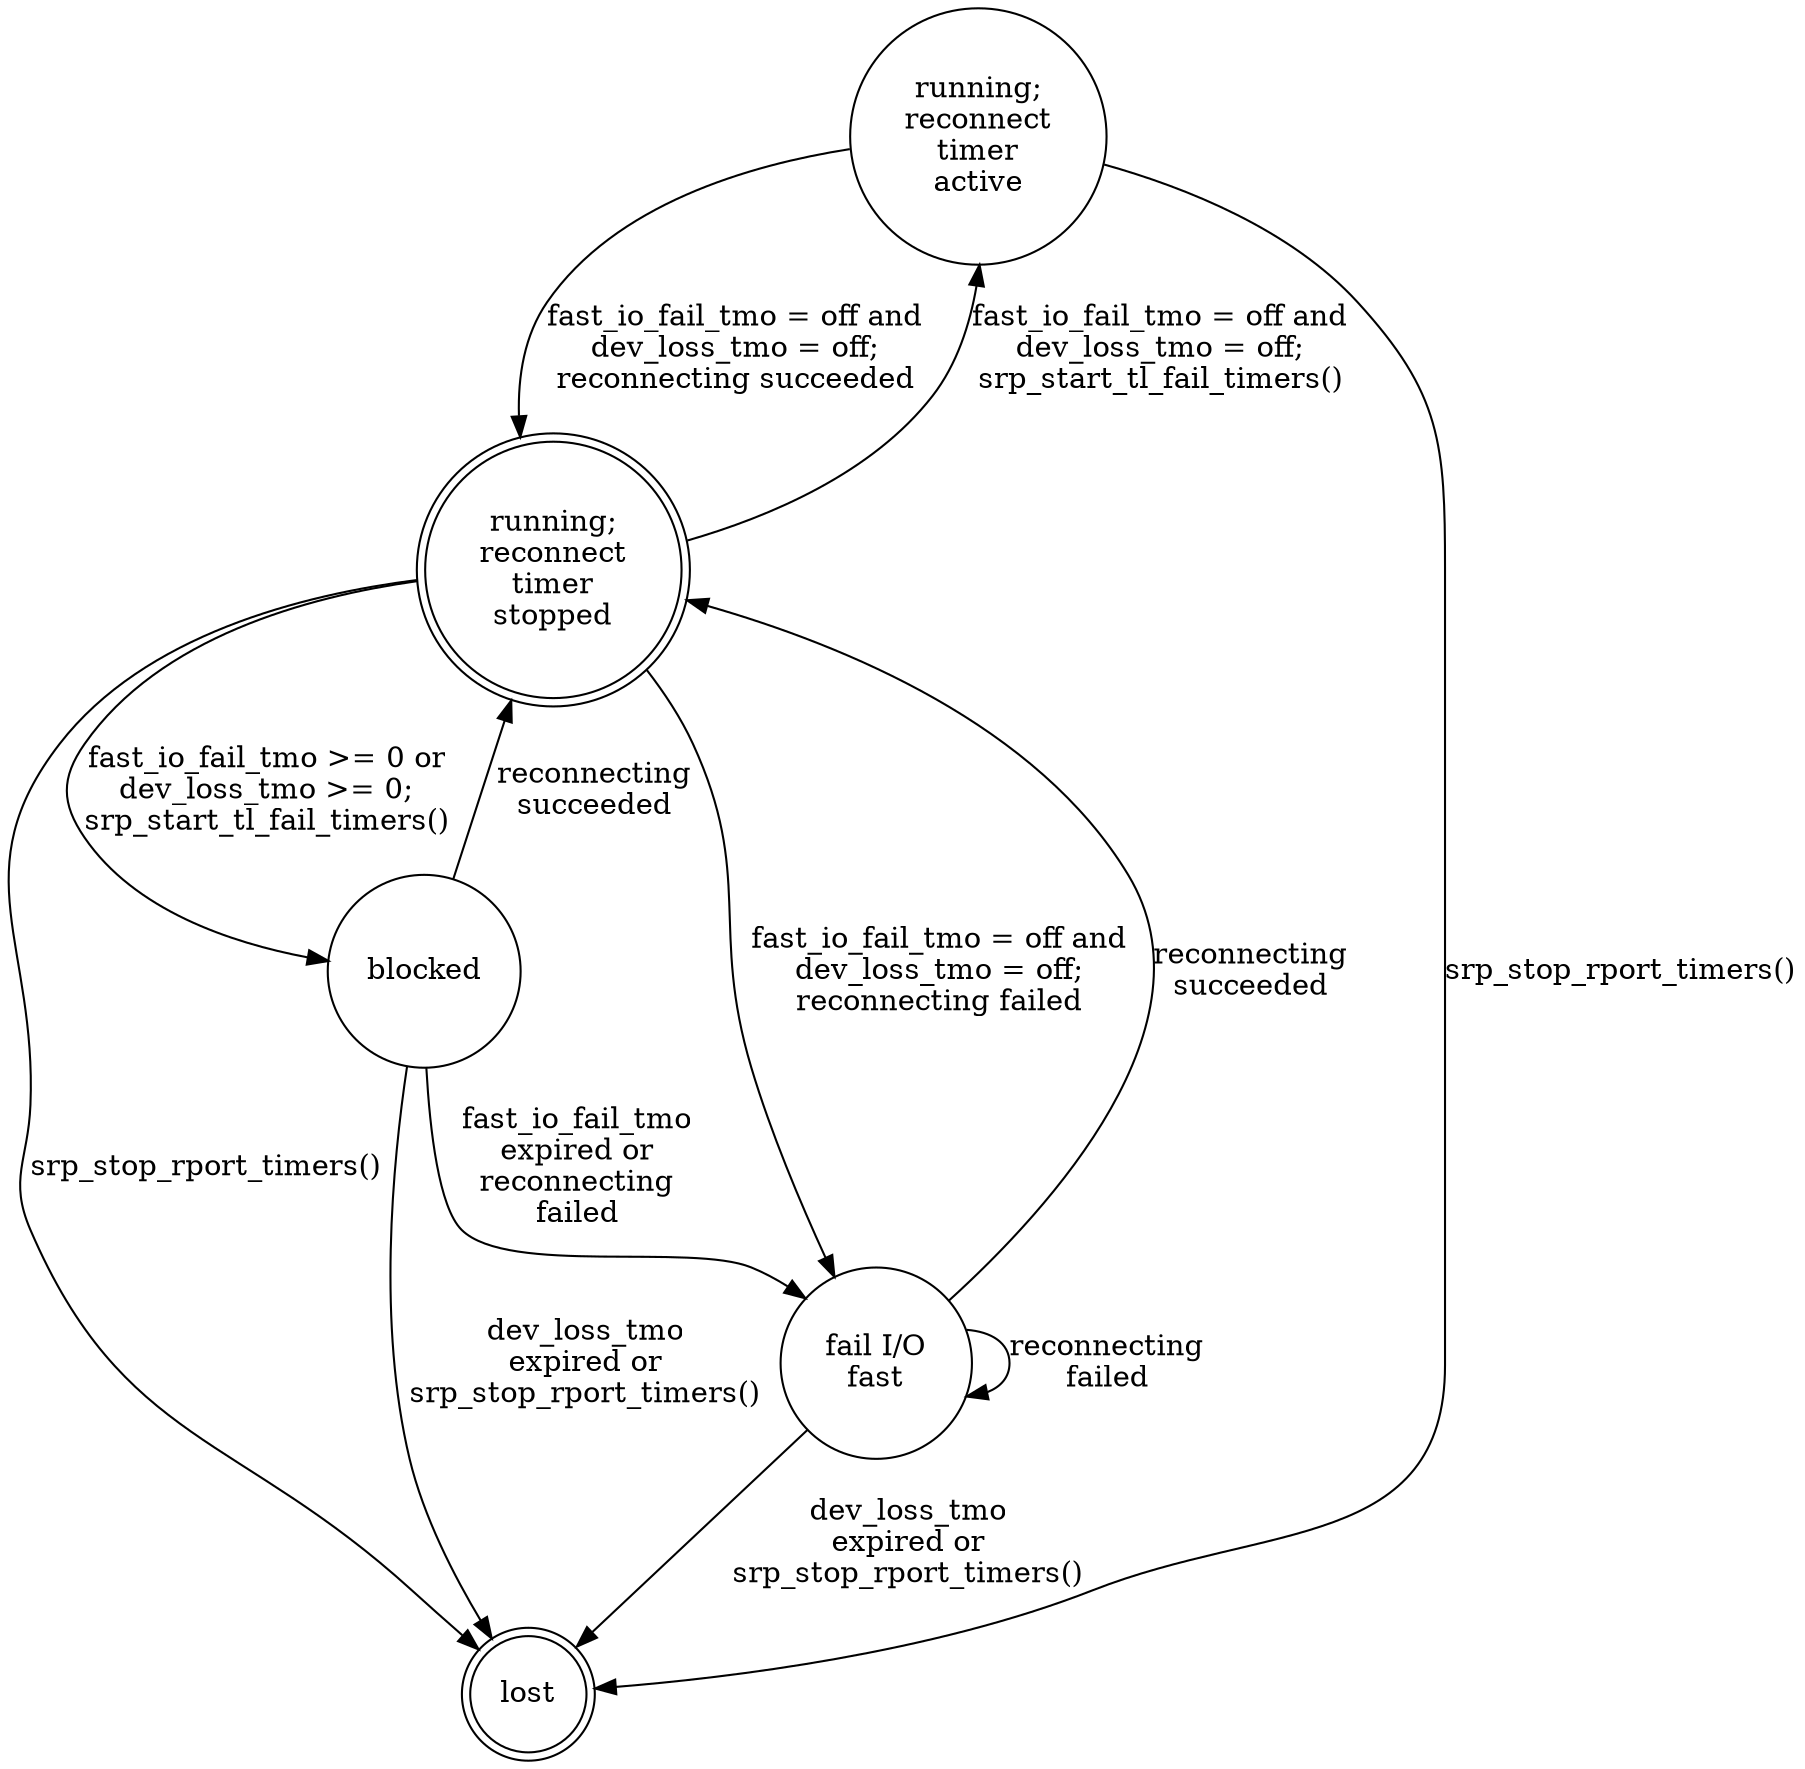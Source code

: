 digraph srp_initiator {
	node [shape = doublecircle]; running lost;
	node [shape = circle];

	{
	  rank = min;
	  running_rta	[ label = "running;\nreconnect\ntimer\nactive" ];
	};
	running		[ label = "running;\nreconnect\ntimer\nstopped" ];
	blocked;
	failfast	[ label = "fail I/O\nfast" ];
	lost;

	running -> running_rta		[ label = "fast_io_fail_tmo = off and\ndev_loss_tmo = off;\nsrp_start_tl_fail_timers()" ];
	running_rta -> running		[ label = "fast_io_fail_tmo = off and\ndev_loss_tmo = off;\nreconnecting succeeded" ];
	running -> blocked		[ label = "fast_io_fail_tmo >= 0 or\ndev_loss_tmo >= 0;\nsrp_start_tl_fail_timers()" ];
	running -> failfast		[ label = "fast_io_fail_tmo = off and\ndev_loss_tmo = off;\nreconnecting failed\n" ];
	blocked -> failfast		[ label = "fast_io_fail_tmo\nexpired or\nreconnecting\nfailed" ];
	blocked -> lost			[ label = "dev_loss_tmo\nexpired or\nsrp_stop_rport_timers()" ];
	failfast -> lost		[ label = "dev_loss_tmo\nexpired or\nsrp_stop_rport_timers()" ];
	blocked -> running		[ label = "reconnecting\nsucceeded" ];
	failfast -> failfast		[ label = "reconnecting\nfailed" ];
	failfast -> running		[ label = "reconnecting\nsucceeded" ];
	running -> lost			[ label = "srp_stop_rport_timers()" ];
	running_rta -> lost		[ label = "srp_stop_rport_timers()" ];
}
